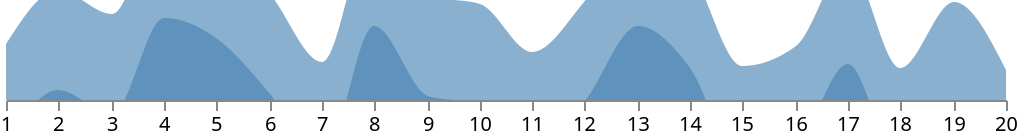 {
  "$schema": "https://vega.github.io/schema/vega/v3.0.json",
  "width": 500,
  "height": 50,

  "signals": [
    {
      "name": "layers",
      "value": 2,
      "on": [{"events": "mousedown!", "update": "1 + (layers % 4)"}]
    },
    {
      "name": "vheight",
      "update": "height * layers"
    },
    {
      "name": "opacity",
      "update": "pow(layers, -2/3)"
    }
  ],

  "data": [
    {
      "name": "layer_indices",
      "values": [0, 1, 2, 3],
      "transform": [
        {"type": "filter", "expr": "datum.data < layers"},
        {"type": "formula", "expr": "datum.data * -height", "as": "offset"}
      ]
    },
    {
      "name": "table",
      "values": [
        {"x": 1,  "y": 28}, {"x": 2,  "y": 55},
        {"x": 3,  "y": 43}, {"x": 4,  "y": 91},
        {"x": 5,  "y": 81}, {"x": 6,  "y": 53},
        {"x": 7,  "y": 19}, {"x": 8,  "y": 87},
        {"x": 9,  "y": 52}, {"x": 10, "y": 48},
        {"x": 11, "y": 24}, {"x": 12, "y": 49},
        {"x": 13, "y": 87}, {"x": 14, "y": 66},
        {"x": 15, "y": 17}, {"x": 16, "y": 27},
        {"x": 17, "y": 68}, {"x": 18, "y": 16},
        {"x": 19, "y": 49}, {"x": 20, "y": 15}
      ]
    }
  ],

  "scales": [
    {
      "name": "x",
      "type": "linear",
      "range": "width",
      "zero": false, "round": true,
      "domain": {"data": "table", "field": "x"}
    },
    {
      "name": "y",
      "type": "linear",
      "range": [{"signal":"vheight"}, 0],
      "nice": true, "zero": true,
      "domain": {"data": "table", "field": "y"}
    }
  ],

  "axes": [
    {"orient": "bottom", "scale": "x", "tickCount": 20}
  ],

  "marks": [
    {
      "type": "group",
      "encode": {
        "update": {
          "width": {"field": {"group": "width"}},
          "height": {"field": {"group": "height"}},
          "clip": {"value": true}
        }
      },
      "marks": [
        {
          "type": "group",
          "from": {"data": "layer_indices"},
          "encode": {
            "update": {
              "y": {"field": "offset"}
            }
          },
          "marks": [
            {
              "type": "area",
              "from": {"data": "table"},
              "encode": {
                "enter": {
                  "interpolate": {"value": "monotone"},
                  "x": {"scale": "x", "field": "x"},
                  "fill": {"value": "steelblue"}
                },
                "update": {
                  "y": {"scale": "y", "field": "y"},
                  "y2": {"scale": "y", "value": 0},
                  "fillOpacity": {"signal": "opacity"}
                }
              }
            }
          ]
        }
      ]
    }
  ]
}